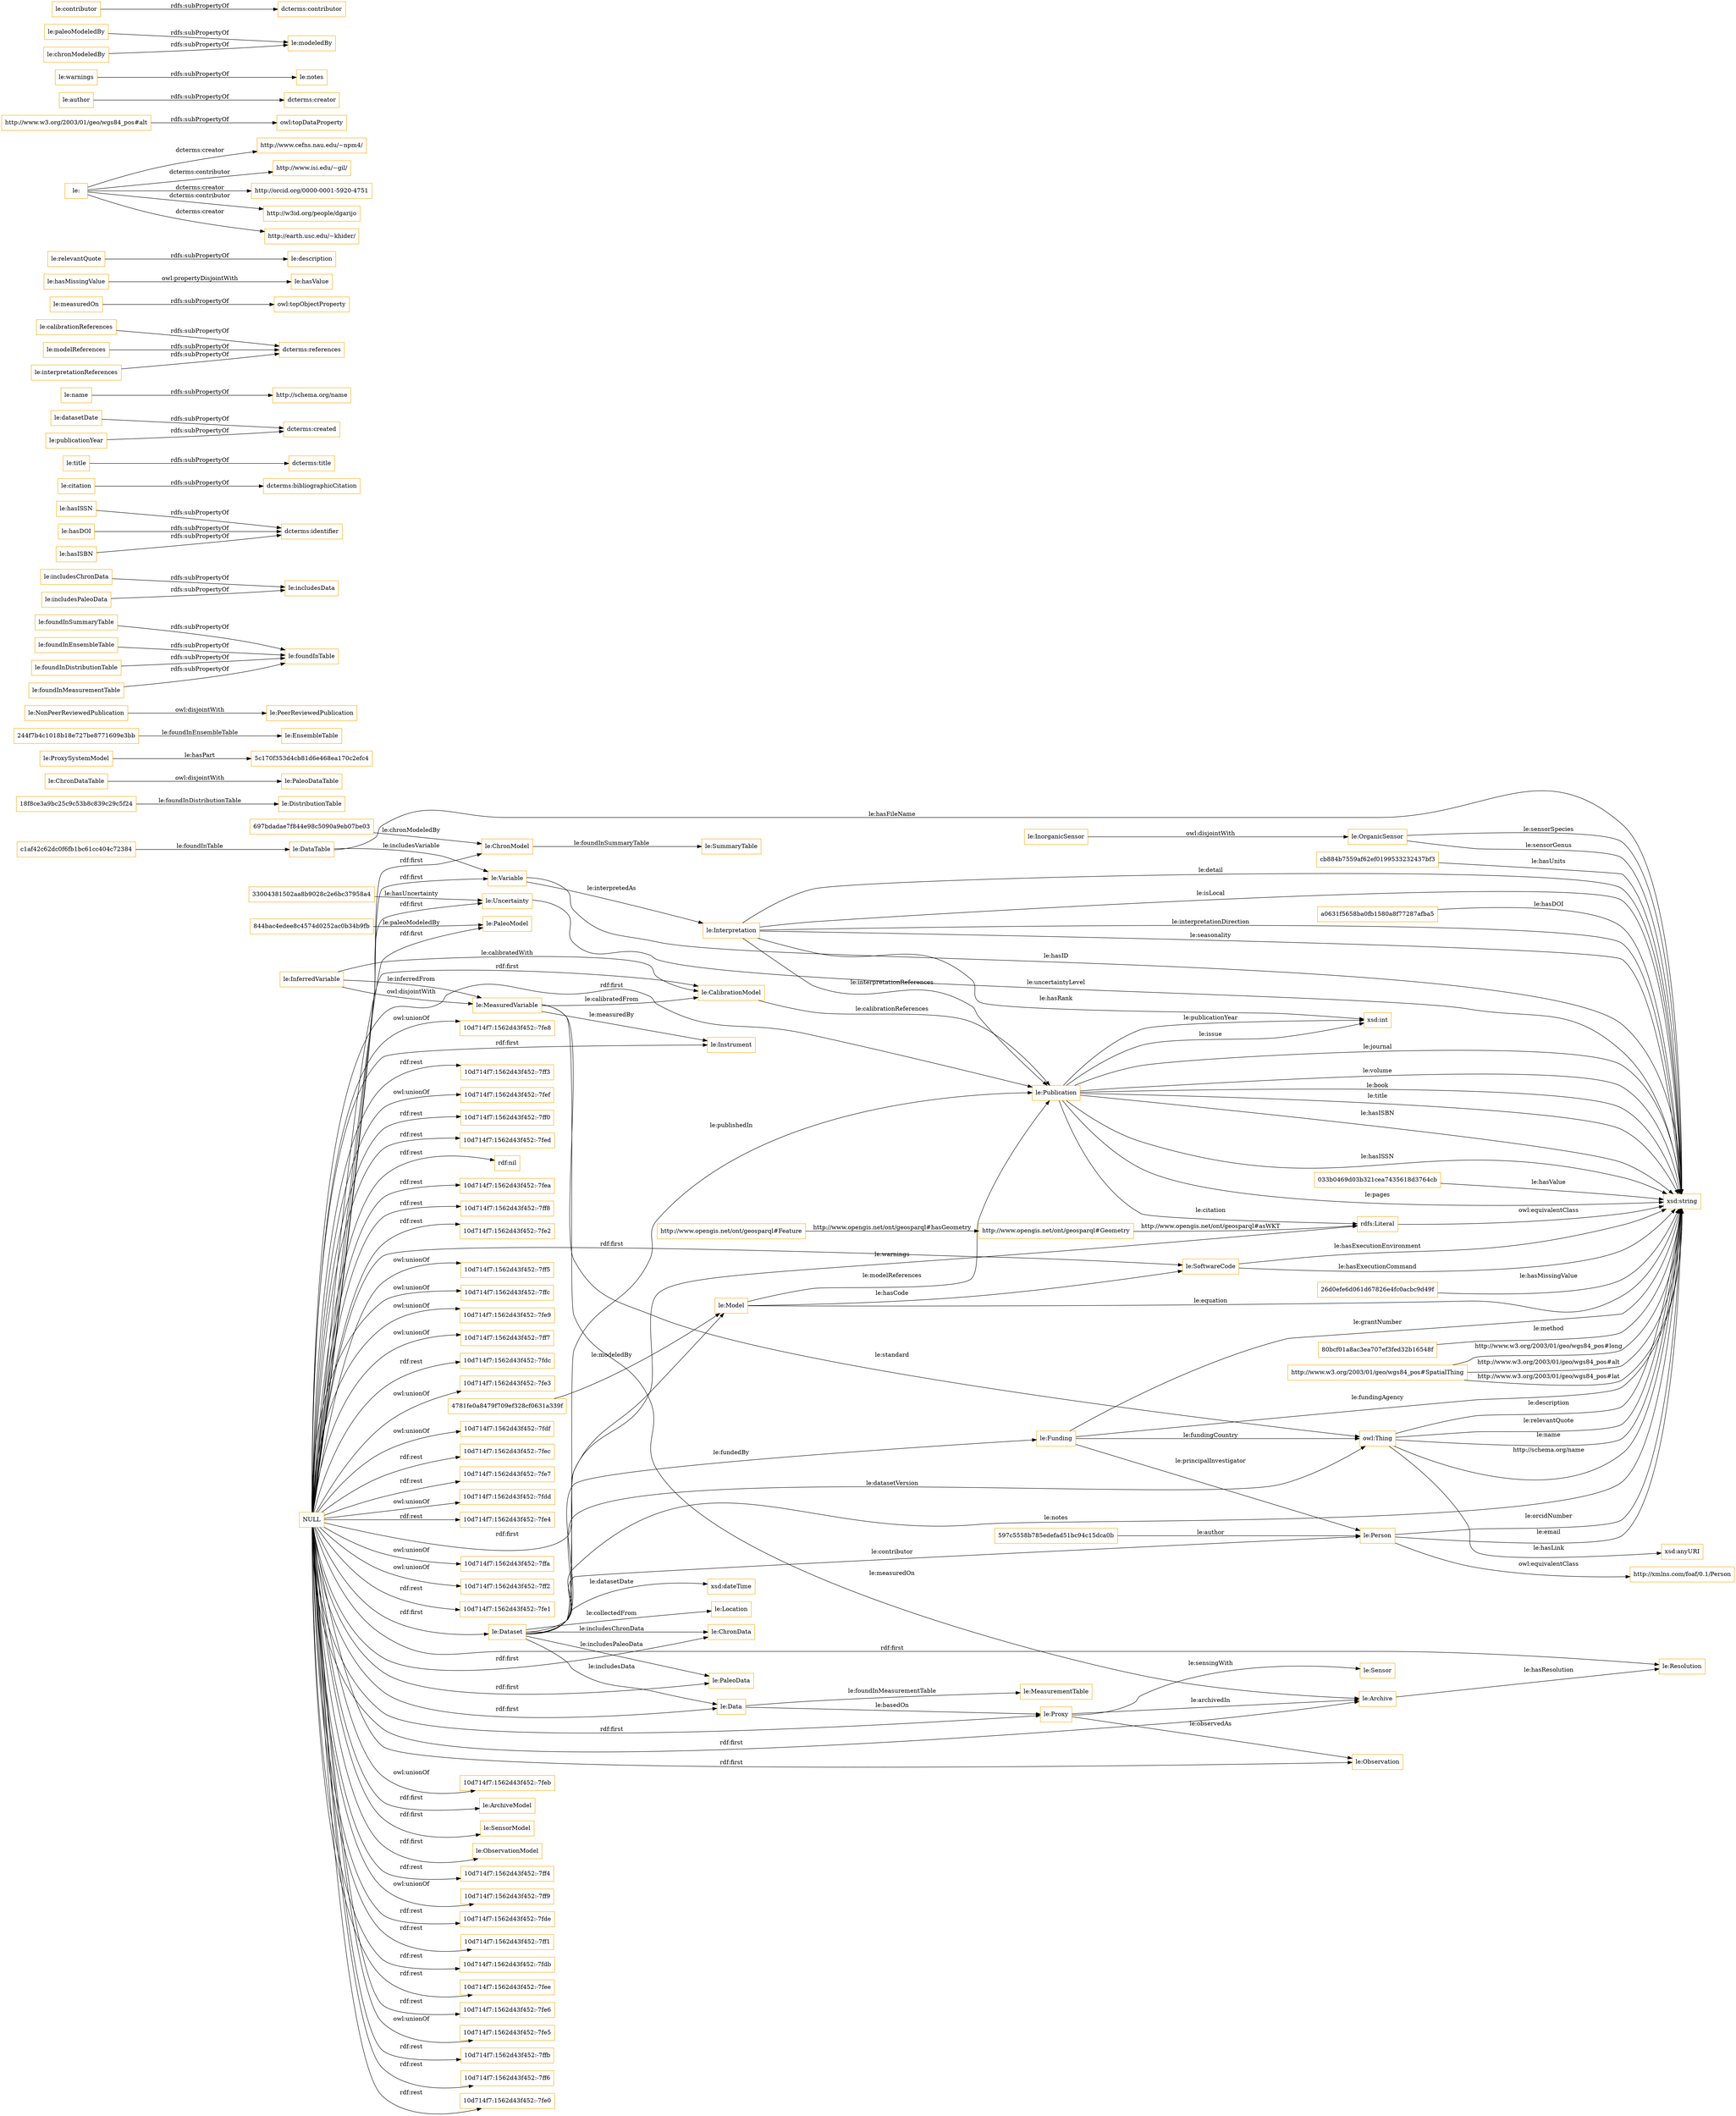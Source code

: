 digraph ar2dtool_diagram { 
rankdir=LR;
size="1501"
node [shape = rectangle, color="orange"]; "697bdadae7f844e98c5090a9eb07be03" "le:OrganicSensor" "le:Publication" "le:PaleoModel" "18f8ce3a9bc25c9c53b8c839c29c5f24" "le:PaleoDataTable" "le:Instrument" "5c170f353d4cb81d6e468ea170c2efc4" "le:EnsembleTable" "c1af42c62dc0f6fb1bc61cc404c72384" "le:Location" "033b0469d03b321cea7435618d3764cb" "le:ProxySystemModel" "le:InorganicSensor" "le:PaleoData" "le:DataTable" "le:Funding" "le:Resolution" "le:ChronDataTable" "http://xmlns.com/foaf/0.1/Person" "33004381502aa8b9028c2e6bc37958a4" "26d0efe6d061d67826e4fc0acbc9d49f" "597c5558b785edefad51bc94c15dca0b" "le:PeerReviewedPublication" "le:ChronData" "le:MeasuredVariable" "http://www.opengis.net/ont/geosparql#Geometry" "844bac4edee8c4574d0252ac0b34b9fb" "le:ArchiveModel" "le:Uncertainty" "le:SoftwareCode" "80bcf01a8ac3ea707ef3fed32b16548f" "http://www.w3.org/2003/01/geo/wgs84_pos#SpatialThing" "le:Interpretation" "le:MeasurementTable" "le:SensorModel" "le:SummaryTable" "le:Data" "le:Proxy" "244f7b4c1018b18e727be8771609e3bb" "le:DistributionTable" "le:Variable" "le:Model" "le:ObservationModel" "le:CalibrationModel" "cb884b7559af62ef0199533232437bf3" "http://www.opengis.net/ont/geosparql#Feature" "le:Dataset" "le:Archive" "le:Sensor" "le:Person" "a0631f5658ba0fb1580a8f77287afba5" "le:InferredVariable" "le:NonPeerReviewedPublication" "le:ChronModel" "le:Observation" "4781fe0a8479f709ef328cf0631a339f" ; /*classes style*/
	"le:foundInSummaryTable" -> "le:foundInTable" [ label = "rdfs:subPropertyOf" ];
	"le:includesChronData" -> "le:includesData" [ label = "rdfs:subPropertyOf" ];
	"le:foundInEnsembleTable" -> "le:foundInTable" [ label = "rdfs:subPropertyOf" ];
	"le:hasISSN" -> "dcterms:identifier" [ label = "rdfs:subPropertyOf" ];
	"le:InorganicSensor" -> "le:OrganicSensor" [ label = "owl:disjointWith" ];
	"le:foundInDistributionTable" -> "le:foundInTable" [ label = "rdfs:subPropertyOf" ];
	"le:foundInMeasurementTable" -> "le:foundInTable" [ label = "rdfs:subPropertyOf" ];
	"le:citation" -> "dcterms:bibliographicCitation" [ label = "rdfs:subPropertyOf" ];
	"le:title" -> "dcterms:title" [ label = "rdfs:subPropertyOf" ];
	"le:datasetDate" -> "dcterms:created" [ label = "rdfs:subPropertyOf" ];
	"le:name" -> "http://schema.org/name" [ label = "rdfs:subPropertyOf" ];
	"le:calibrationReferences" -> "dcterms:references" [ label = "rdfs:subPropertyOf" ];
	"le:hasDOI" -> "dcterms:identifier" [ label = "rdfs:subPropertyOf" ];
	"le:ChronDataTable" -> "le:PaleoDataTable" [ label = "owl:disjointWith" ];
	"NULL" -> "10d714f7:1562d43f452:-7ff4" [ label = "rdf:rest" ];
	"NULL" -> "10d714f7:1562d43f452:-7ff9" [ label = "owl:unionOf" ];
	"NULL" -> "10d714f7:1562d43f452:-7fde" [ label = "rdf:rest" ];
	"NULL" -> "10d714f7:1562d43f452:-7ff1" [ label = "rdf:rest" ];
	"NULL" -> "le:Model" [ label = "rdf:first" ];
	"NULL" -> "10d714f7:1562d43f452:-7fdb" [ label = "rdf:rest" ];
	"NULL" -> "le:ChronData" [ label = "rdf:first" ];
	"NULL" -> "le:PaleoData" [ label = "rdf:first" ];
	"NULL" -> "10d714f7:1562d43f452:-7fee" [ label = "rdf:rest" ];
	"NULL" -> "le:Data" [ label = "rdf:first" ];
	"NULL" -> "10d714f7:1562d43f452:-7fe6" [ label = "rdf:rest" ];
	"NULL" -> "10d714f7:1562d43f452:-7fe5" [ label = "owl:unionOf" ];
	"NULL" -> "le:SoftwareCode" [ label = "rdf:first" ];
	"NULL" -> "10d714f7:1562d43f452:-7ffb" [ label = "rdf:rest" ];
	"NULL" -> "10d714f7:1562d43f452:-7ff6" [ label = "rdf:rest" ];
	"NULL" -> "10d714f7:1562d43f452:-7fe0" [ label = "rdf:rest" ];
	"NULL" -> "10d714f7:1562d43f452:-7fe8" [ label = "owl:unionOf" ];
	"NULL" -> "le:PaleoModel" [ label = "rdf:first" ];
	"NULL" -> "le:CalibrationModel" [ label = "rdf:first" ];
	"NULL" -> "le:ChronModel" [ label = "rdf:first" ];
	"NULL" -> "le:Uncertainty" [ label = "rdf:first" ];
	"NULL" -> "10d714f7:1562d43f452:-7ff3" [ label = "rdf:rest" ];
	"NULL" -> "10d714f7:1562d43f452:-7fef" [ label = "owl:unionOf" ];
	"NULL" -> "10d714f7:1562d43f452:-7ff0" [ label = "rdf:rest" ];
	"NULL" -> "le:Archive" [ label = "rdf:first" ];
	"NULL" -> "10d714f7:1562d43f452:-7fed" [ label = "rdf:rest" ];
	"NULL" -> "rdf:nil" [ label = "rdf:rest" ];
	"NULL" -> "le:Instrument" [ label = "rdf:first" ];
	"NULL" -> "10d714f7:1562d43f452:-7fea" [ label = "rdf:rest" ];
	"NULL" -> "le:ArchiveModel" [ label = "rdf:first" ];
	"NULL" -> "le:Proxy" [ label = "rdf:first" ];
	"NULL" -> "le:Resolution" [ label = "rdf:first" ];
	"NULL" -> "10d714f7:1562d43f452:-7ff8" [ label = "rdf:rest" ];
	"NULL" -> "10d714f7:1562d43f452:-7fe2" [ label = "rdf:rest" ];
	"NULL" -> "10d714f7:1562d43f452:-7ff5" [ label = "owl:unionOf" ];
	"NULL" -> "10d714f7:1562d43f452:-7ffc" [ label = "owl:unionOf" ];
	"NULL" -> "10d714f7:1562d43f452:-7fe9" [ label = "owl:unionOf" ];
	"NULL" -> "le:ObservationModel" [ label = "rdf:first" ];
	"NULL" -> "10d714f7:1562d43f452:-7ff7" [ label = "owl:unionOf" ];
	"NULL" -> "le:Variable" [ label = "rdf:first" ];
	"NULL" -> "10d714f7:1562d43f452:-7fdc" [ label = "rdf:rest" ];
	"NULL" -> "10d714f7:1562d43f452:-7fe3" [ label = "owl:unionOf" ];
	"NULL" -> "le:Dataset" [ label = "rdf:first" ];
	"NULL" -> "10d714f7:1562d43f452:-7ffa" [ label = "owl:unionOf" ];
	"NULL" -> "10d714f7:1562d43f452:-7fdf" [ label = "owl:unionOf" ];
	"NULL" -> "le:Observation" [ label = "rdf:first" ];
	"NULL" -> "10d714f7:1562d43f452:-7fec" [ label = "rdf:rest" ];
	"NULL" -> "10d714f7:1562d43f452:-7fe7" [ label = "rdf:rest" ];
	"NULL" -> "le:SensorModel" [ label = "rdf:first" ];
	"NULL" -> "10d714f7:1562d43f452:-7fdd" [ label = "owl:unionOf" ];
	"NULL" -> "10d714f7:1562d43f452:-7fe4" [ label = "rdf:rest" ];
	"NULL" -> "10d714f7:1562d43f452:-7ff2" [ label = "owl:unionOf" ];
	"NULL" -> "le:Publication" [ label = "rdf:first" ];
	"NULL" -> "10d714f7:1562d43f452:-7fe1" [ label = "rdf:rest" ];
	"NULL" -> "10d714f7:1562d43f452:-7feb" [ label = "owl:unionOf" ];
	"le:measuredOn" -> "owl:topObjectProperty" [ label = "rdfs:subPropertyOf" ];
	"le:hasMissingValue" -> "le:hasValue" [ label = "owl:propertyDisjointWith" ];
	"le:relevantQuote" -> "le:description" [ label = "rdfs:subPropertyOf" ];
	"le:" -> "http://www.cefns.nau.edu/~npm4/" [ label = "dcterms:creator" ];
	"le:" -> "http://www.isi.edu/~gil/" [ label = "dcterms:contributor" ];
	"le:" -> "http://orcid.org/0000-0001-5920-4751" [ label = "dcterms:creator" ];
	"le:" -> "http://w3id.org/people/dgarijo" [ label = "dcterms:contributor" ];
	"le:" -> "http://earth.usc.edu/~khider/" [ label = "dcterms:creator" ];
	"http://www.w3.org/2003/01/geo/wgs84_pos#alt" -> "owl:topDataProperty" [ label = "rdfs:subPropertyOf" ];
	"le:author" -> "dcterms:creator" [ label = "rdfs:subPropertyOf" ];
	"le:warnings" -> "le:notes" [ label = "rdfs:subPropertyOf" ];
	"le:modelReferences" -> "dcterms:references" [ label = "rdfs:subPropertyOf" ];
	"le:paleoModeledBy" -> "le:modeledBy" [ label = "rdfs:subPropertyOf" ];
	"le:includesPaleoData" -> "le:includesData" [ label = "rdfs:subPropertyOf" ];
	"le:hasISBN" -> "dcterms:identifier" [ label = "rdfs:subPropertyOf" ];
	"le:NonPeerReviewedPublication" -> "le:PeerReviewedPublication" [ label = "owl:disjointWith" ];
	"rdfs:Literal" -> "xsd:string" [ label = "owl:equivalentClass" ];
	"le:publicationYear" -> "dcterms:created" [ label = "rdfs:subPropertyOf" ];
	"le:contributor" -> "dcterms:contributor" [ label = "rdfs:subPropertyOf" ];
	"le:InferredVariable" -> "le:MeasuredVariable" [ label = "owl:disjointWith" ];
	"le:chronModeledBy" -> "le:modeledBy" [ label = "rdfs:subPropertyOf" ];
	"le:interpretationReferences" -> "dcterms:references" [ label = "rdfs:subPropertyOf" ];
	"le:Person" -> "http://xmlns.com/foaf/0.1/Person" [ label = "owl:equivalentClass" ];
	"le:Interpretation" -> "xsd:string" [ label = "le:interpretationDirection" ];
	"26d0efe6d061d67826e4fc0acbc9d49f" -> "xsd:string" [ label = "le:hasMissingValue" ];
	"le:Funding" -> "owl:Thing" [ label = "le:fundingCountry" ];
	"033b0469d03b321cea7435618d3764cb" -> "xsd:string" [ label = "le:hasValue" ];
	"80bcf01a8ac3ea707ef3fed32b16548f" -> "xsd:string" [ label = "le:method" ];
	"http://www.opengis.net/ont/geosparql#Geometry" -> "rdfs:Literal" [ label = "http://www.opengis.net/ont/geosparql#asWKT" ];
	"le:OrganicSensor" -> "xsd:string" [ label = "le:sensorGenus" ];
	"le:Interpretation" -> "xsd:string" [ label = "le:seasonality" ];
	"le:MeasuredVariable" -> "owl:Thing" [ label = "le:standard" ];
	"le:Dataset" -> "xsd:string" [ label = "le:notes" ];
	"le:Interpretation" -> "le:Publication" [ label = "le:interpretationReferences" ];
	"le:Publication" -> "xsd:string" [ label = "le:hasISSN" ];
	"le:Publication" -> "xsd:int" [ label = "le:publicationYear" ];
	"le:OrganicSensor" -> "xsd:string" [ label = "le:sensorSpecies" ];
	"le:Funding" -> "le:Person" [ label = "le:principalInvestigator" ];
	"le:MeasuredVariable" -> "le:Archive" [ label = "le:measuredOn" ];
	"le:Publication" -> "xsd:string" [ label = "le:pages" ];
	"le:Proxy" -> "le:Observation" [ label = "le:observedAs" ];
	"le:InferredVariable" -> "le:MeasuredVariable" [ label = "le:inferredFrom" ];
	"owl:Thing" -> "xsd:string" [ label = "le:name" ];
	"le:CalibrationModel" -> "le:Publication" [ label = "le:calibrationReferences" ];
	"le:DataTable" -> "le:Variable" [ label = "le:includesVariable" ];
	"le:Publication" -> "rdfs:Literal" [ label = "le:citation" ];
	"le:Dataset" -> "rdfs:Literal" [ label = "le:warnings" ];
	"le:Person" -> "xsd:string" [ label = "le:email" ];
	"le:Funding" -> "xsd:string" [ label = "le:fundingAgency" ];
	"le:Model" -> "le:Publication" [ label = "le:modelReferences" ];
	"owl:Thing" -> "xsd:anyURI" [ label = "le:hasLink" ];
	"le:Proxy" -> "le:Archive" [ label = "le:archivedIn" ];
	"le:Dataset" -> "le:Data" [ label = "le:includesData" ];
	"http://www.w3.org/2003/01/geo/wgs84_pos#SpatialThing" -> "xsd:string" [ label = "http://www.w3.org/2003/01/geo/wgs84_pos#lat" ];
	"le:Data" -> "le:MeasurementTable" [ label = "le:foundInMeasurementTable" ];
	"le:Publication" -> "xsd:int" [ label = "le:issue" ];
	"le:InferredVariable" -> "le:CalibrationModel" [ label = "le:calibratedWith" ];
	"le:Publication" -> "xsd:string" [ label = "le:journal" ];
	"le:DataTable" -> "xsd:string" [ label = "le:hasFileName" ];
	"a0631f5658ba0fb1580a8f77287afba5" -> "xsd:string" [ label = "le:hasDOI" ];
	"le:Publication" -> "xsd:string" [ label = "le:volume" ];
	"le:Dataset" -> "le:Funding" [ label = "le:fundedBy" ];
	"le:Variable" -> "xsd:string" [ label = "le:hasID" ];
	"le:Publication" -> "xsd:string" [ label = "le:book" ];
	"697bdadae7f844e98c5090a9eb07be03" -> "le:ChronModel" [ label = "le:chronModeledBy" ];
	"owl:Thing" -> "xsd:string" [ label = "http://schema.org/name" ];
	"le:Dataset" -> "le:ChronData" [ label = "le:includesChronData" ];
	"http://www.opengis.net/ont/geosparql#Feature" -> "http://www.opengis.net/ont/geosparql#Geometry" [ label = "http://www.opengis.net/ont/geosparql#hasGeometry" ];
	"33004381502aa8b9028c2e6bc37958a4" -> "le:Uncertainty" [ label = "le:hasUncertainty" ];
	"4781fe0a8479f709ef328cf0631a339f" -> "le:Model" [ label = "le:modeledBy" ];
	"le:Publication" -> "xsd:string" [ label = "le:title" ];
	"owl:Thing" -> "xsd:string" [ label = "le:description" ];
	"cb884b7559af62ef0199533232437bf3" -> "xsd:string" [ label = "le:hasUnits" ];
	"http://www.w3.org/2003/01/geo/wgs84_pos#SpatialThing" -> "xsd:string" [ label = "http://www.w3.org/2003/01/geo/wgs84_pos#long" ];
	"le:SoftwareCode" -> "xsd:string" [ label = "le:hasExecutionEnvironment" ];
	"http://www.w3.org/2003/01/geo/wgs84_pos#SpatialThing" -> "xsd:string" [ label = "http://www.w3.org/2003/01/geo/wgs84_pos#alt" ];
	"le:Variable" -> "le:Interpretation" [ label = "le:interpretedAs" ];
	"le:Dataset" -> "le:Publication" [ label = "le:publishedIn" ];
	"le:Person" -> "xsd:string" [ label = "le:orcidNumber" ];
	"c1af42c62dc0f6fb1bc61cc404c72384" -> "le:DataTable" [ label = "le:foundInTable" ];
	"le:MeasuredVariable" -> "le:Instrument" [ label = "le:measuredBy" ];
	"le:Dataset" -> "le:Location" [ label = "le:collectedFrom" ];
	"owl:Thing" -> "xsd:string" [ label = "le:relevantQuote" ];
	"le:SoftwareCode" -> "xsd:string" [ label = "le:hasExecutionCommand" ];
	"le:ChronModel" -> "le:SummaryTable" [ label = "le:foundInSummaryTable" ];
	"le:Interpretation" -> "xsd:string" [ label = "le:detail" ];
	"le:Dataset" -> "le:Person" [ label = "le:contributor" ];
	"le:Interpretation" -> "xsd:int" [ label = "le:hasRank" ];
	"le:Proxy" -> "le:Sensor" [ label = "le:sensingWith" ];
	"le:Dataset" -> "owl:Thing" [ label = "le:datasetVersion" ];
	"le:Data" -> "le:Proxy" [ label = "le:basedOn" ];
	"le:Publication" -> "xsd:string" [ label = "le:hasISBN" ];
	"18f8ce3a9bc25c9c53b8c839c29c5f24" -> "le:DistributionTable" [ label = "le:foundInDistributionTable" ];
	"le:ProxySystemModel" -> "5c170f353d4cb81d6e468ea170c2efc4" [ label = "le:hasPart" ];
	"le:Interpretation" -> "xsd:string" [ label = "le:isLocal" ];
	"le:Archive" -> "le:Resolution" [ label = "le:hasResolution" ];
	"le:Funding" -> "xsd:string" [ label = "le:grantNumber" ];
	"le:Uncertainty" -> "xsd:string" [ label = "le:uncertaintyLevel" ];
	"597c5558b785edefad51bc94c15dca0b" -> "le:Person" [ label = "le:author" ];
	"244f7b4c1018b18e727be8771609e3bb" -> "le:EnsembleTable" [ label = "le:foundInEnsembleTable" ];
	"le:Model" -> "xsd:string" [ label = "le:equation" ];
	"844bac4edee8c4574d0252ac0b34b9fb" -> "le:PaleoModel" [ label = "le:paleoModeledBy" ];
	"le:MeasuredVariable" -> "le:CalibrationModel" [ label = "le:calibratedFrom" ];
	"le:Dataset" -> "le:PaleoData" [ label = "le:includesPaleoData" ];
	"le:Model" -> "le:SoftwareCode" [ label = "le:hasCode" ];
	"le:Dataset" -> "xsd:dateTime" [ label = "le:datasetDate" ];

}
